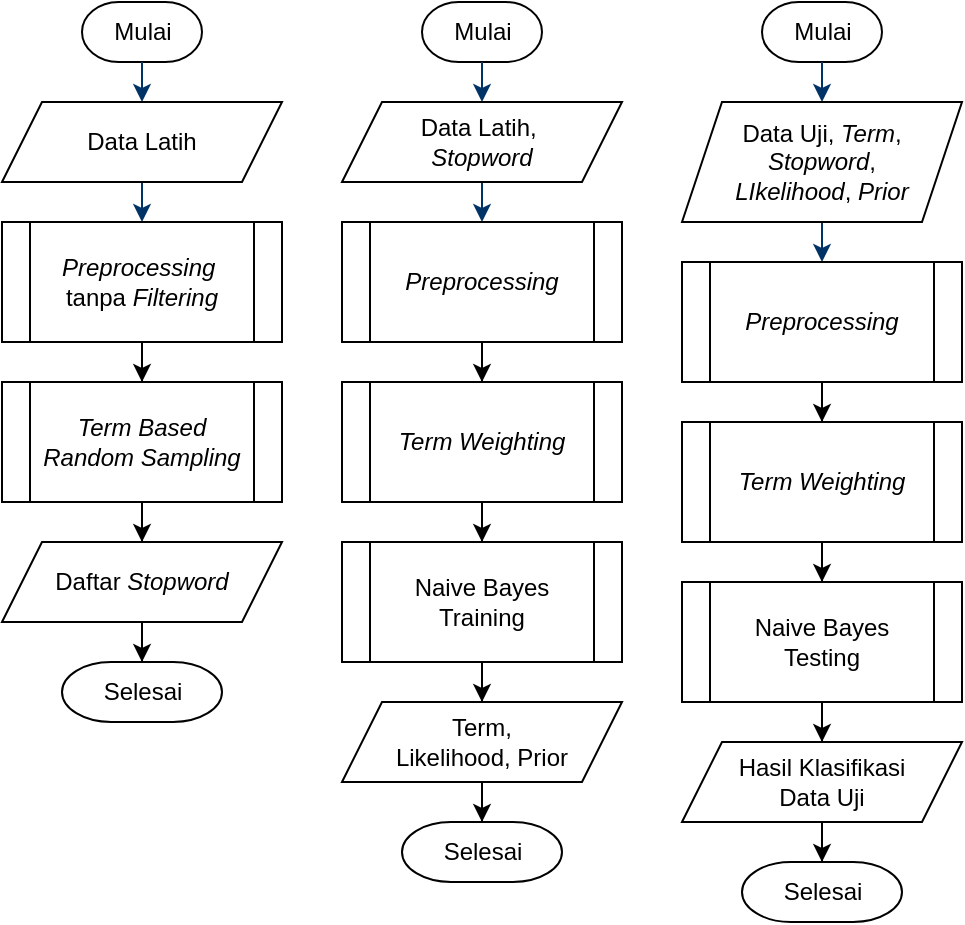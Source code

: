 <mxfile version="13.7.2" type="device"><diagram id="6a731a19-8d31-9384-78a2-239565b7b9f0" name="Page-1"><mxGraphModel dx="922" dy="573" grid="1" gridSize="10" guides="1" tooltips="1" connect="1" arrows="1" fold="1" page="1" pageScale="1" pageWidth="1169" pageHeight="827" background="#ffffff" math="0" shadow="0"><root><mxCell id="0"/><mxCell id="1" parent="0"/><mxCell id="2" value="Mulai" style="shape=mxgraph.flowchart.terminator;strokeWidth=1;gradientColor=none;gradientDirection=north;fontStyle=0;html=1;" parent="1" vertex="1"><mxGeometry x="90" y="30" width="60" height="30" as="geometry"/></mxCell><mxCell id="7" style="fontStyle=1;strokeColor=#003366;strokeWidth=1;html=1;entryX=0.5;entryY=0;entryDx=0;entryDy=0;" parent="1" source="2" target="u2_ptWEToSA6l-jfeMeH-65" edge="1"><mxGeometry relative="1" as="geometry"><mxPoint x="120" y="80" as="targetPoint"/></mxGeometry></mxCell><mxCell id="8" style="fontStyle=1;strokeColor=#003366;strokeWidth=1;html=1;entryX=0.5;entryY=0;entryDx=0;entryDy=0;exitX=0.5;exitY=1;exitDx=0;exitDy=0;" parent="1" source="u2_ptWEToSA6l-jfeMeH-65" target="u2_ptWEToSA6l-jfeMeH-59" edge="1"><mxGeometry relative="1" as="geometry"><mxPoint x="120" y="120" as="sourcePoint"/><mxPoint x="120" y="140" as="targetPoint"/></mxGeometry></mxCell><mxCell id="u2_ptWEToSA6l-jfeMeH-62" value="" style="edgeStyle=orthogonalEdgeStyle;rounded=0;orthogonalLoop=1;jettySize=auto;html=1;" edge="1" parent="1" source="u2_ptWEToSA6l-jfeMeH-59" target="u2_ptWEToSA6l-jfeMeH-61"><mxGeometry relative="1" as="geometry"/></mxCell><mxCell id="u2_ptWEToSA6l-jfeMeH-59" value="&lt;i&gt;Preprocessing&amp;nbsp;&lt;/i&gt;&lt;br&gt;tanpa &lt;i&gt;Filtering&lt;/i&gt;" style="shape=process;whiteSpace=wrap;html=1;backgroundOutline=1;" vertex="1" parent="1"><mxGeometry x="50" y="140" width="140" height="60" as="geometry"/></mxCell><mxCell id="u2_ptWEToSA6l-jfeMeH-64" value="" style="edgeStyle=orthogonalEdgeStyle;rounded=0;orthogonalLoop=1;jettySize=auto;html=1;" edge="1" parent="1" source="u2_ptWEToSA6l-jfeMeH-61" target="u2_ptWEToSA6l-jfeMeH-63"><mxGeometry relative="1" as="geometry"/></mxCell><mxCell id="u2_ptWEToSA6l-jfeMeH-61" value="&lt;i&gt;Term Based Random Sampling&lt;/i&gt;" style="shape=process;whiteSpace=wrap;html=1;backgroundOutline=1;" vertex="1" parent="1"><mxGeometry x="50" y="220" width="140" height="60" as="geometry"/></mxCell><mxCell id="u2_ptWEToSA6l-jfeMeH-68" value="" style="edgeStyle=orthogonalEdgeStyle;rounded=0;orthogonalLoop=1;jettySize=auto;html=1;" edge="1" parent="1" source="u2_ptWEToSA6l-jfeMeH-63" target="u2_ptWEToSA6l-jfeMeH-67"><mxGeometry relative="1" as="geometry"/></mxCell><mxCell id="u2_ptWEToSA6l-jfeMeH-63" value="Daftar &lt;i&gt;Stopword&lt;/i&gt;" style="shape=parallelogram;perimeter=parallelogramPerimeter;whiteSpace=wrap;html=1;fixedSize=1;" vertex="1" parent="1"><mxGeometry x="50" y="300" width="140" height="40" as="geometry"/></mxCell><mxCell id="u2_ptWEToSA6l-jfeMeH-65" value="Data Latih" style="shape=parallelogram;perimeter=parallelogramPerimeter;whiteSpace=wrap;html=1;fixedSize=1;" vertex="1" parent="1"><mxGeometry x="50" y="80" width="140" height="40" as="geometry"/></mxCell><mxCell id="u2_ptWEToSA6l-jfeMeH-67" value="Selesai" style="shape=mxgraph.flowchart.terminator;strokeWidth=1;gradientColor=none;gradientDirection=north;fontStyle=0;html=1;" vertex="1" parent="1"><mxGeometry x="80" y="360" width="80" height="30" as="geometry"/></mxCell><mxCell id="u2_ptWEToSA6l-jfeMeH-69" value="Mulai" style="shape=mxgraph.flowchart.terminator;strokeWidth=1;gradientColor=none;gradientDirection=north;fontStyle=0;html=1;" vertex="1" parent="1"><mxGeometry x="260" y="30" width="60" height="30" as="geometry"/></mxCell><mxCell id="u2_ptWEToSA6l-jfeMeH-70" style="fontStyle=1;strokeColor=#003366;strokeWidth=1;html=1;entryX=0.5;entryY=0;entryDx=0;entryDy=0;" edge="1" parent="1" source="u2_ptWEToSA6l-jfeMeH-69" target="u2_ptWEToSA6l-jfeMeH-78"><mxGeometry relative="1" as="geometry"><mxPoint x="290" y="80" as="targetPoint"/></mxGeometry></mxCell><mxCell id="u2_ptWEToSA6l-jfeMeH-71" style="fontStyle=1;strokeColor=#003366;strokeWidth=1;html=1;entryX=0.5;entryY=0;entryDx=0;entryDy=0;exitX=0.5;exitY=1;exitDx=0;exitDy=0;" edge="1" parent="1" source="u2_ptWEToSA6l-jfeMeH-78" target="u2_ptWEToSA6l-jfeMeH-73"><mxGeometry relative="1" as="geometry"><mxPoint x="290" y="120" as="sourcePoint"/><mxPoint x="290" y="140" as="targetPoint"/></mxGeometry></mxCell><mxCell id="u2_ptWEToSA6l-jfeMeH-83" value="" style="edgeStyle=orthogonalEdgeStyle;rounded=0;orthogonalLoop=1;jettySize=auto;html=1;" edge="1" parent="1" source="u2_ptWEToSA6l-jfeMeH-73" target="u2_ptWEToSA6l-jfeMeH-82"><mxGeometry relative="1" as="geometry"/></mxCell><mxCell id="u2_ptWEToSA6l-jfeMeH-73" value="&lt;i&gt;Preprocessing&lt;/i&gt;" style="shape=process;whiteSpace=wrap;html=1;backgroundOutline=1;" vertex="1" parent="1"><mxGeometry x="220" y="140" width="140" height="60" as="geometry"/></mxCell><mxCell id="u2_ptWEToSA6l-jfeMeH-76" value="" style="edgeStyle=orthogonalEdgeStyle;rounded=0;orthogonalLoop=1;jettySize=auto;html=1;" edge="1" parent="1" source="u2_ptWEToSA6l-jfeMeH-77" target="u2_ptWEToSA6l-jfeMeH-79"><mxGeometry relative="1" as="geometry"/></mxCell><mxCell id="u2_ptWEToSA6l-jfeMeH-77" value="Term, &lt;br&gt;Likelihood, Prior" style="shape=parallelogram;perimeter=parallelogramPerimeter;whiteSpace=wrap;html=1;fixedSize=1;" vertex="1" parent="1"><mxGeometry x="220" y="380" width="140" height="40" as="geometry"/></mxCell><mxCell id="u2_ptWEToSA6l-jfeMeH-78" value="Data Latih,&amp;nbsp;&lt;br&gt;&lt;i&gt;Stopword&lt;/i&gt;" style="shape=parallelogram;perimeter=parallelogramPerimeter;whiteSpace=wrap;html=1;fixedSize=1;" vertex="1" parent="1"><mxGeometry x="220" y="80" width="140" height="40" as="geometry"/></mxCell><mxCell id="u2_ptWEToSA6l-jfeMeH-79" value="Selesai" style="shape=mxgraph.flowchart.terminator;strokeWidth=1;gradientColor=none;gradientDirection=north;fontStyle=0;html=1;" vertex="1" parent="1"><mxGeometry x="250" y="440" width="80" height="30" as="geometry"/></mxCell><mxCell id="u2_ptWEToSA6l-jfeMeH-88" value="" style="edgeStyle=orthogonalEdgeStyle;rounded=0;orthogonalLoop=1;jettySize=auto;html=1;" edge="1" parent="1" source="u2_ptWEToSA6l-jfeMeH-82" target="u2_ptWEToSA6l-jfeMeH-87"><mxGeometry relative="1" as="geometry"/></mxCell><mxCell id="u2_ptWEToSA6l-jfeMeH-82" value="&lt;i&gt;Term Weighting&lt;/i&gt;" style="shape=process;whiteSpace=wrap;html=1;backgroundOutline=1;" vertex="1" parent="1"><mxGeometry x="220" y="220" width="140" height="60" as="geometry"/></mxCell><mxCell id="u2_ptWEToSA6l-jfeMeH-89" value="" style="edgeStyle=orthogonalEdgeStyle;rounded=0;orthogonalLoop=1;jettySize=auto;html=1;" edge="1" parent="1" source="u2_ptWEToSA6l-jfeMeH-87" target="u2_ptWEToSA6l-jfeMeH-77"><mxGeometry relative="1" as="geometry"/></mxCell><mxCell id="u2_ptWEToSA6l-jfeMeH-87" value="Naive Bayes Training" style="shape=process;whiteSpace=wrap;html=1;backgroundOutline=1;" vertex="1" parent="1"><mxGeometry x="220" y="300" width="140" height="60" as="geometry"/></mxCell><mxCell id="u2_ptWEToSA6l-jfeMeH-90" value="Mulai" style="shape=mxgraph.flowchart.terminator;strokeWidth=1;gradientColor=none;gradientDirection=north;fontStyle=0;html=1;" vertex="1" parent="1"><mxGeometry x="430" y="30" width="60" height="30" as="geometry"/></mxCell><mxCell id="u2_ptWEToSA6l-jfeMeH-91" style="fontStyle=1;strokeColor=#003366;strokeWidth=1;html=1;entryX=0.5;entryY=0;entryDx=0;entryDy=0;" edge="1" parent="1" source="u2_ptWEToSA6l-jfeMeH-90" target="u2_ptWEToSA6l-jfeMeH-97"><mxGeometry relative="1" as="geometry"><mxPoint x="460" y="80" as="targetPoint"/></mxGeometry></mxCell><mxCell id="u2_ptWEToSA6l-jfeMeH-92" style="fontStyle=1;strokeColor=#003366;strokeWidth=1;html=1;entryX=0.5;entryY=0;entryDx=0;entryDy=0;exitX=0.5;exitY=1;exitDx=0;exitDy=0;" edge="1" parent="1" source="u2_ptWEToSA6l-jfeMeH-97" target="u2_ptWEToSA6l-jfeMeH-94"><mxGeometry relative="1" as="geometry"><mxPoint x="460" y="120" as="sourcePoint"/><mxPoint x="460" y="140" as="targetPoint"/></mxGeometry></mxCell><mxCell id="u2_ptWEToSA6l-jfeMeH-93" value="" style="edgeStyle=orthogonalEdgeStyle;rounded=0;orthogonalLoop=1;jettySize=auto;html=1;" edge="1" parent="1" source="u2_ptWEToSA6l-jfeMeH-94" target="u2_ptWEToSA6l-jfeMeH-100"><mxGeometry relative="1" as="geometry"/></mxCell><mxCell id="u2_ptWEToSA6l-jfeMeH-94" value="&lt;i&gt;Preprocessing&lt;/i&gt;" style="shape=process;whiteSpace=wrap;html=1;backgroundOutline=1;" vertex="1" parent="1"><mxGeometry x="390" y="160" width="140" height="60" as="geometry"/></mxCell><mxCell id="u2_ptWEToSA6l-jfeMeH-95" value="" style="edgeStyle=orthogonalEdgeStyle;rounded=0;orthogonalLoop=1;jettySize=auto;html=1;" edge="1" parent="1" source="u2_ptWEToSA6l-jfeMeH-96" target="u2_ptWEToSA6l-jfeMeH-98"><mxGeometry relative="1" as="geometry"/></mxCell><mxCell id="u2_ptWEToSA6l-jfeMeH-96" value="Hasil Klasifikasi&lt;br&gt;Data Uji" style="shape=parallelogram;perimeter=parallelogramPerimeter;whiteSpace=wrap;html=1;fixedSize=1;" vertex="1" parent="1"><mxGeometry x="390" y="400" width="140" height="40" as="geometry"/></mxCell><mxCell id="u2_ptWEToSA6l-jfeMeH-97" value="Data Uji, &lt;i&gt;Term&lt;/i&gt;,&lt;br&gt;&lt;i&gt;Stopword&lt;/i&gt;,&lt;br&gt;&lt;i&gt;LIkelihood&lt;/i&gt;, &lt;i&gt;Prior&lt;/i&gt;" style="shape=parallelogram;perimeter=parallelogramPerimeter;whiteSpace=wrap;html=1;fixedSize=1;" vertex="1" parent="1"><mxGeometry x="390" y="80" width="140" height="60" as="geometry"/></mxCell><mxCell id="u2_ptWEToSA6l-jfeMeH-98" value="Selesai" style="shape=mxgraph.flowchart.terminator;strokeWidth=1;gradientColor=none;gradientDirection=north;fontStyle=0;html=1;" vertex="1" parent="1"><mxGeometry x="420" y="460" width="80" height="30" as="geometry"/></mxCell><mxCell id="u2_ptWEToSA6l-jfeMeH-99" value="" style="edgeStyle=orthogonalEdgeStyle;rounded=0;orthogonalLoop=1;jettySize=auto;html=1;" edge="1" parent="1" source="u2_ptWEToSA6l-jfeMeH-100" target="u2_ptWEToSA6l-jfeMeH-102"><mxGeometry relative="1" as="geometry"/></mxCell><mxCell id="u2_ptWEToSA6l-jfeMeH-100" value="&lt;i&gt;Term Weighting&lt;/i&gt;" style="shape=process;whiteSpace=wrap;html=1;backgroundOutline=1;" vertex="1" parent="1"><mxGeometry x="390" y="240" width="140" height="60" as="geometry"/></mxCell><mxCell id="u2_ptWEToSA6l-jfeMeH-101" value="" style="edgeStyle=orthogonalEdgeStyle;rounded=0;orthogonalLoop=1;jettySize=auto;html=1;" edge="1" parent="1" source="u2_ptWEToSA6l-jfeMeH-102" target="u2_ptWEToSA6l-jfeMeH-96"><mxGeometry relative="1" as="geometry"/></mxCell><mxCell id="u2_ptWEToSA6l-jfeMeH-102" value="Naive Bayes&lt;br&gt;Testing" style="shape=process;whiteSpace=wrap;html=1;backgroundOutline=1;" vertex="1" parent="1"><mxGeometry x="390" y="320" width="140" height="60" as="geometry"/></mxCell></root></mxGraphModel></diagram></mxfile>